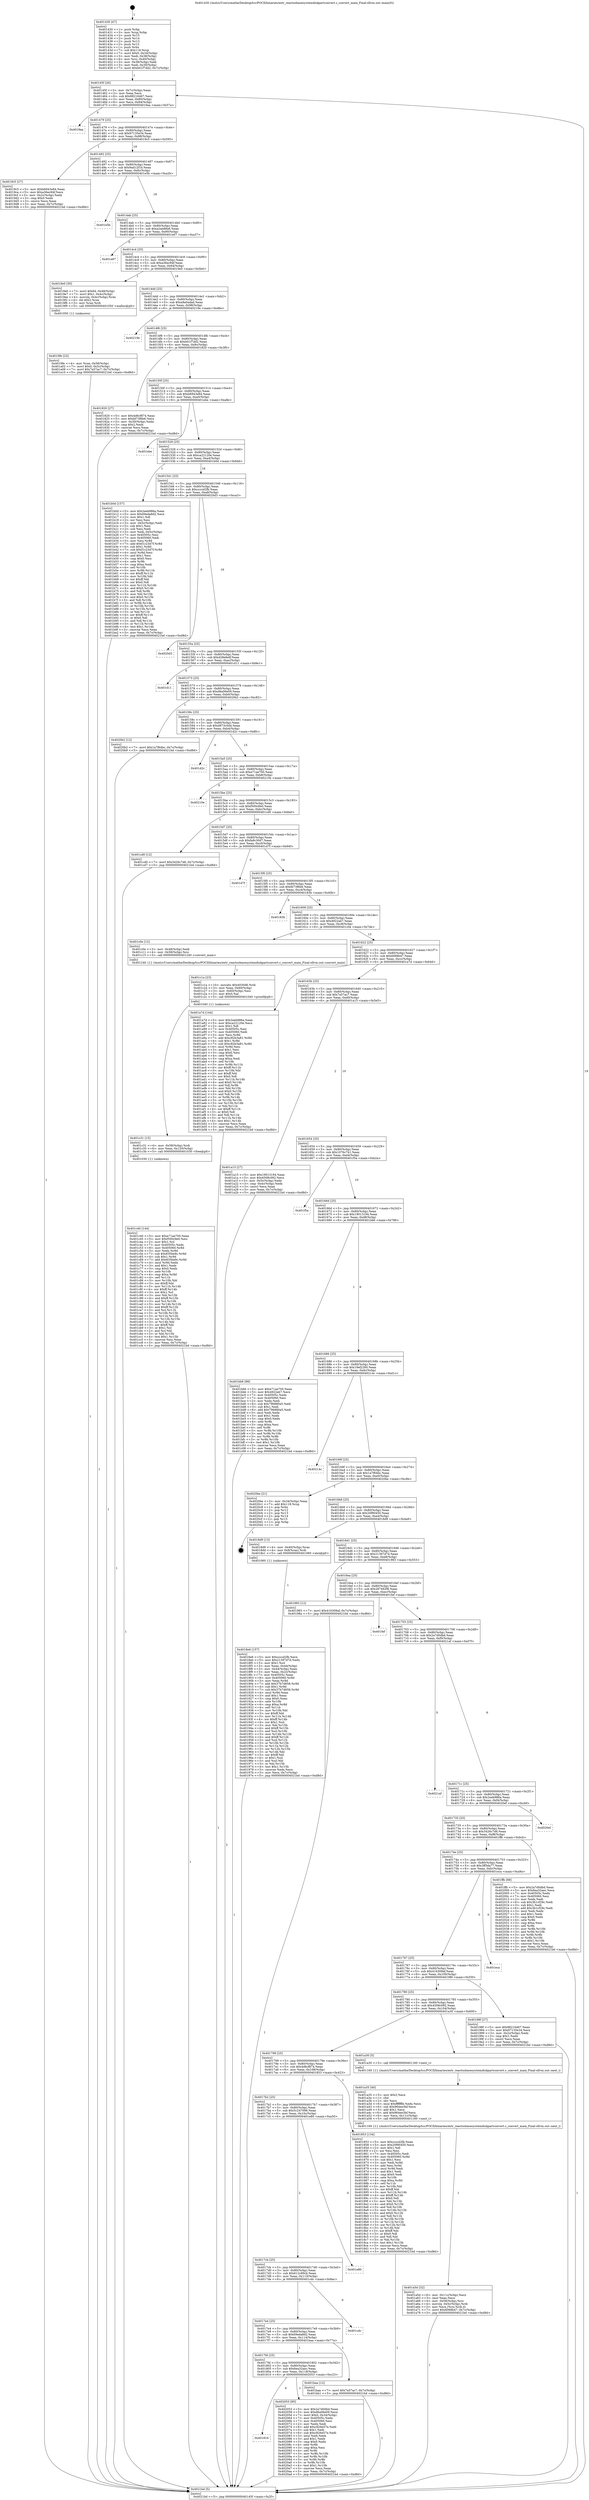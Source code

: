 digraph "0x401430" {
  label = "0x401430 (/mnt/c/Users/mathe/Desktop/tcc/POCII/binaries/extr_reactosbasesystemdiskpartconvert.c_convert_main_Final-ollvm.out::main(0))"
  labelloc = "t"
  node[shape=record]

  Entry [label="",width=0.3,height=0.3,shape=circle,fillcolor=black,style=filled]
  "0x40145f" [label="{
     0x40145f [26]\l
     | [instrs]\l
     &nbsp;&nbsp;0x40145f \<+3\>: mov -0x7c(%rbp),%eax\l
     &nbsp;&nbsp;0x401462 \<+2\>: mov %eax,%ecx\l
     &nbsp;&nbsp;0x401464 \<+6\>: sub $0x88216467,%ecx\l
     &nbsp;&nbsp;0x40146a \<+3\>: mov %eax,-0x80(%rbp)\l
     &nbsp;&nbsp;0x40146d \<+6\>: mov %ecx,-0x84(%rbp)\l
     &nbsp;&nbsp;0x401473 \<+6\>: je 00000000004019aa \<main+0x57a\>\l
  }"]
  "0x4019aa" [label="{
     0x4019aa\l
  }", style=dashed]
  "0x401479" [label="{
     0x401479 [25]\l
     | [instrs]\l
     &nbsp;&nbsp;0x401479 \<+5\>: jmp 000000000040147e \<main+0x4e\>\l
     &nbsp;&nbsp;0x40147e \<+3\>: mov -0x80(%rbp),%eax\l
     &nbsp;&nbsp;0x401481 \<+5\>: sub $0x97135e34,%eax\l
     &nbsp;&nbsp;0x401486 \<+6\>: mov %eax,-0x88(%rbp)\l
     &nbsp;&nbsp;0x40148c \<+6\>: je 00000000004019c5 \<main+0x595\>\l
  }"]
  Exit [label="",width=0.3,height=0.3,shape=circle,fillcolor=black,style=filled,peripheries=2]
  "0x4019c5" [label="{
     0x4019c5 [27]\l
     | [instrs]\l
     &nbsp;&nbsp;0x4019c5 \<+5\>: mov $0xb6943e84,%eax\l
     &nbsp;&nbsp;0x4019ca \<+5\>: mov $0xa36ec94f,%ecx\l
     &nbsp;&nbsp;0x4019cf \<+3\>: mov -0x2c(%rbp),%edx\l
     &nbsp;&nbsp;0x4019d2 \<+3\>: cmp $0x0,%edx\l
     &nbsp;&nbsp;0x4019d5 \<+3\>: cmove %ecx,%eax\l
     &nbsp;&nbsp;0x4019d8 \<+3\>: mov %eax,-0x7c(%rbp)\l
     &nbsp;&nbsp;0x4019db \<+5\>: jmp 00000000004021bd \<main+0xd8d\>\l
  }"]
  "0x401492" [label="{
     0x401492 [25]\l
     | [instrs]\l
     &nbsp;&nbsp;0x401492 \<+5\>: jmp 0000000000401497 \<main+0x67\>\l
     &nbsp;&nbsp;0x401497 \<+3\>: mov -0x80(%rbp),%eax\l
     &nbsp;&nbsp;0x40149a \<+5\>: sub $0x9ad12f1b,%eax\l
     &nbsp;&nbsp;0x40149f \<+6\>: mov %eax,-0x8c(%rbp)\l
     &nbsp;&nbsp;0x4014a5 \<+6\>: je 0000000000401e5b \<main+0xa2b\>\l
  }"]
  "0x401816" [label="{
     0x401816\l
  }", style=dashed]
  "0x401e5b" [label="{
     0x401e5b\l
  }", style=dashed]
  "0x4014ab" [label="{
     0x4014ab [25]\l
     | [instrs]\l
     &nbsp;&nbsp;0x4014ab \<+5\>: jmp 00000000004014b0 \<main+0x80\>\l
     &nbsp;&nbsp;0x4014b0 \<+3\>: mov -0x80(%rbp),%eax\l
     &nbsp;&nbsp;0x4014b3 \<+5\>: sub $0xa2ab88a6,%eax\l
     &nbsp;&nbsp;0x4014b8 \<+6\>: mov %eax,-0x90(%rbp)\l
     &nbsp;&nbsp;0x4014be \<+6\>: je 0000000000401e67 \<main+0xa37\>\l
  }"]
  "0x402053" [label="{
     0x402053 [95]\l
     | [instrs]\l
     &nbsp;&nbsp;0x402053 \<+5\>: mov $0x2a7d0dbd,%eax\l
     &nbsp;&nbsp;0x402058 \<+5\>: mov $0xd6a06e09,%ecx\l
     &nbsp;&nbsp;0x40205d \<+7\>: movl $0x0,-0x34(%rbp)\l
     &nbsp;&nbsp;0x402064 \<+7\>: mov 0x40505c,%edx\l
     &nbsp;&nbsp;0x40206b \<+7\>: mov 0x405060,%esi\l
     &nbsp;&nbsp;0x402072 \<+2\>: mov %edx,%edi\l
     &nbsp;&nbsp;0x402074 \<+6\>: add $0xc826e57e,%edi\l
     &nbsp;&nbsp;0x40207a \<+3\>: sub $0x1,%edi\l
     &nbsp;&nbsp;0x40207d \<+6\>: sub $0xc826e57e,%edi\l
     &nbsp;&nbsp;0x402083 \<+3\>: imul %edi,%edx\l
     &nbsp;&nbsp;0x402086 \<+3\>: and $0x1,%edx\l
     &nbsp;&nbsp;0x402089 \<+3\>: cmp $0x0,%edx\l
     &nbsp;&nbsp;0x40208c \<+4\>: sete %r8b\l
     &nbsp;&nbsp;0x402090 \<+3\>: cmp $0xa,%esi\l
     &nbsp;&nbsp;0x402093 \<+4\>: setl %r9b\l
     &nbsp;&nbsp;0x402097 \<+3\>: mov %r8b,%r10b\l
     &nbsp;&nbsp;0x40209a \<+3\>: and %r9b,%r10b\l
     &nbsp;&nbsp;0x40209d \<+3\>: xor %r9b,%r8b\l
     &nbsp;&nbsp;0x4020a0 \<+3\>: or %r8b,%r10b\l
     &nbsp;&nbsp;0x4020a3 \<+4\>: test $0x1,%r10b\l
     &nbsp;&nbsp;0x4020a7 \<+3\>: cmovne %ecx,%eax\l
     &nbsp;&nbsp;0x4020aa \<+3\>: mov %eax,-0x7c(%rbp)\l
     &nbsp;&nbsp;0x4020ad \<+5\>: jmp 00000000004021bd \<main+0xd8d\>\l
  }"]
  "0x401e67" [label="{
     0x401e67\l
  }", style=dashed]
  "0x4014c4" [label="{
     0x4014c4 [25]\l
     | [instrs]\l
     &nbsp;&nbsp;0x4014c4 \<+5\>: jmp 00000000004014c9 \<main+0x99\>\l
     &nbsp;&nbsp;0x4014c9 \<+3\>: mov -0x80(%rbp),%eax\l
     &nbsp;&nbsp;0x4014cc \<+5\>: sub $0xa36ec94f,%eax\l
     &nbsp;&nbsp;0x4014d1 \<+6\>: mov %eax,-0x94(%rbp)\l
     &nbsp;&nbsp;0x4014d7 \<+6\>: je 00000000004019e0 \<main+0x5b0\>\l
  }"]
  "0x401c40" [label="{
     0x401c40 [144]\l
     | [instrs]\l
     &nbsp;&nbsp;0x401c40 \<+5\>: mov $0xe71ae700,%eax\l
     &nbsp;&nbsp;0x401c45 \<+5\>: mov $0xf500c9e0,%esi\l
     &nbsp;&nbsp;0x401c4a \<+2\>: mov $0x1,%cl\l
     &nbsp;&nbsp;0x401c4c \<+7\>: mov 0x40505c,%edx\l
     &nbsp;&nbsp;0x401c53 \<+8\>: mov 0x405060,%r8d\l
     &nbsp;&nbsp;0x401c5b \<+3\>: mov %edx,%r9d\l
     &nbsp;&nbsp;0x401c5e \<+7\>: sub $0x835be9c,%r9d\l
     &nbsp;&nbsp;0x401c65 \<+4\>: sub $0x1,%r9d\l
     &nbsp;&nbsp;0x401c69 \<+7\>: add $0x835be9c,%r9d\l
     &nbsp;&nbsp;0x401c70 \<+4\>: imul %r9d,%edx\l
     &nbsp;&nbsp;0x401c74 \<+3\>: and $0x1,%edx\l
     &nbsp;&nbsp;0x401c77 \<+3\>: cmp $0x0,%edx\l
     &nbsp;&nbsp;0x401c7a \<+4\>: sete %r10b\l
     &nbsp;&nbsp;0x401c7e \<+4\>: cmp $0xa,%r8d\l
     &nbsp;&nbsp;0x401c82 \<+4\>: setl %r11b\l
     &nbsp;&nbsp;0x401c86 \<+3\>: mov %r10b,%bl\l
     &nbsp;&nbsp;0x401c89 \<+3\>: xor $0xff,%bl\l
     &nbsp;&nbsp;0x401c8c \<+3\>: mov %r11b,%r14b\l
     &nbsp;&nbsp;0x401c8f \<+4\>: xor $0xff,%r14b\l
     &nbsp;&nbsp;0x401c93 \<+3\>: xor $0x1,%cl\l
     &nbsp;&nbsp;0x401c96 \<+3\>: mov %bl,%r15b\l
     &nbsp;&nbsp;0x401c99 \<+4\>: and $0xff,%r15b\l
     &nbsp;&nbsp;0x401c9d \<+3\>: and %cl,%r10b\l
     &nbsp;&nbsp;0x401ca0 \<+3\>: mov %r14b,%r12b\l
     &nbsp;&nbsp;0x401ca3 \<+4\>: and $0xff,%r12b\l
     &nbsp;&nbsp;0x401ca7 \<+3\>: and %cl,%r11b\l
     &nbsp;&nbsp;0x401caa \<+3\>: or %r10b,%r15b\l
     &nbsp;&nbsp;0x401cad \<+3\>: or %r11b,%r12b\l
     &nbsp;&nbsp;0x401cb0 \<+3\>: xor %r12b,%r15b\l
     &nbsp;&nbsp;0x401cb3 \<+3\>: or %r14b,%bl\l
     &nbsp;&nbsp;0x401cb6 \<+3\>: xor $0xff,%bl\l
     &nbsp;&nbsp;0x401cb9 \<+3\>: or $0x1,%cl\l
     &nbsp;&nbsp;0x401cbc \<+2\>: and %cl,%bl\l
     &nbsp;&nbsp;0x401cbe \<+3\>: or %bl,%r15b\l
     &nbsp;&nbsp;0x401cc1 \<+4\>: test $0x1,%r15b\l
     &nbsp;&nbsp;0x401cc5 \<+3\>: cmovne %esi,%eax\l
     &nbsp;&nbsp;0x401cc8 \<+3\>: mov %eax,-0x7c(%rbp)\l
     &nbsp;&nbsp;0x401ccb \<+5\>: jmp 00000000004021bd \<main+0xd8d\>\l
  }"]
  "0x4019e0" [label="{
     0x4019e0 [30]\l
     | [instrs]\l
     &nbsp;&nbsp;0x4019e0 \<+7\>: movl $0x64,-0x48(%rbp)\l
     &nbsp;&nbsp;0x4019e7 \<+7\>: movl $0x1,-0x4c(%rbp)\l
     &nbsp;&nbsp;0x4019ee \<+4\>: movslq -0x4c(%rbp),%rax\l
     &nbsp;&nbsp;0x4019f2 \<+4\>: shl $0x2,%rax\l
     &nbsp;&nbsp;0x4019f6 \<+3\>: mov %rax,%rdi\l
     &nbsp;&nbsp;0x4019f9 \<+5\>: call 0000000000401050 \<malloc@plt\>\l
     | [calls]\l
     &nbsp;&nbsp;0x401050 \{1\} (unknown)\l
  }"]
  "0x4014dd" [label="{
     0x4014dd [25]\l
     | [instrs]\l
     &nbsp;&nbsp;0x4014dd \<+5\>: jmp 00000000004014e2 \<main+0xb2\>\l
     &nbsp;&nbsp;0x4014e2 \<+3\>: mov -0x80(%rbp),%eax\l
     &nbsp;&nbsp;0x4014e5 \<+5\>: sub $0xa8a0adad,%eax\l
     &nbsp;&nbsp;0x4014ea \<+6\>: mov %eax,-0x98(%rbp)\l
     &nbsp;&nbsp;0x4014f0 \<+6\>: je 000000000040219e \<main+0xd6e\>\l
  }"]
  "0x401c31" [label="{
     0x401c31 [15]\l
     | [instrs]\l
     &nbsp;&nbsp;0x401c31 \<+4\>: mov -0x58(%rbp),%rdi\l
     &nbsp;&nbsp;0x401c35 \<+6\>: mov %eax,-0x120(%rbp)\l
     &nbsp;&nbsp;0x401c3b \<+5\>: call 0000000000401030 \<free@plt\>\l
     | [calls]\l
     &nbsp;&nbsp;0x401030 \{1\} (unknown)\l
  }"]
  "0x40219e" [label="{
     0x40219e\l
  }", style=dashed]
  "0x4014f6" [label="{
     0x4014f6 [25]\l
     | [instrs]\l
     &nbsp;&nbsp;0x4014f6 \<+5\>: jmp 00000000004014fb \<main+0xcb\>\l
     &nbsp;&nbsp;0x4014fb \<+3\>: mov -0x80(%rbp),%eax\l
     &nbsp;&nbsp;0x4014fe \<+5\>: sub $0xb01f7dd2,%eax\l
     &nbsp;&nbsp;0x401503 \<+6\>: mov %eax,-0x9c(%rbp)\l
     &nbsp;&nbsp;0x401509 \<+6\>: je 0000000000401820 \<main+0x3f0\>\l
  }"]
  "0x401c1a" [label="{
     0x401c1a [23]\l
     | [instrs]\l
     &nbsp;&nbsp;0x401c1a \<+10\>: movabs $0x4030d6,%rdi\l
     &nbsp;&nbsp;0x401c24 \<+3\>: mov %eax,-0x60(%rbp)\l
     &nbsp;&nbsp;0x401c27 \<+3\>: mov -0x60(%rbp),%esi\l
     &nbsp;&nbsp;0x401c2a \<+2\>: mov $0x0,%al\l
     &nbsp;&nbsp;0x401c2c \<+5\>: call 0000000000401040 \<printf@plt\>\l
     | [calls]\l
     &nbsp;&nbsp;0x401040 \{1\} (unknown)\l
  }"]
  "0x401820" [label="{
     0x401820 [27]\l
     | [instrs]\l
     &nbsp;&nbsp;0x401820 \<+5\>: mov $0x4d6cf874,%eax\l
     &nbsp;&nbsp;0x401825 \<+5\>: mov $0xfd73f6b6,%ecx\l
     &nbsp;&nbsp;0x40182a \<+3\>: mov -0x30(%rbp),%edx\l
     &nbsp;&nbsp;0x40182d \<+3\>: cmp $0x2,%edx\l
     &nbsp;&nbsp;0x401830 \<+3\>: cmovne %ecx,%eax\l
     &nbsp;&nbsp;0x401833 \<+3\>: mov %eax,-0x7c(%rbp)\l
     &nbsp;&nbsp;0x401836 \<+5\>: jmp 00000000004021bd \<main+0xd8d\>\l
  }"]
  "0x40150f" [label="{
     0x40150f [25]\l
     | [instrs]\l
     &nbsp;&nbsp;0x40150f \<+5\>: jmp 0000000000401514 \<main+0xe4\>\l
     &nbsp;&nbsp;0x401514 \<+3\>: mov -0x80(%rbp),%eax\l
     &nbsp;&nbsp;0x401517 \<+5\>: sub $0xb6943e84,%eax\l
     &nbsp;&nbsp;0x40151c \<+6\>: mov %eax,-0xa0(%rbp)\l
     &nbsp;&nbsp;0x401522 \<+6\>: je 0000000000401ebe \<main+0xa8e\>\l
  }"]
  "0x4021bd" [label="{
     0x4021bd [5]\l
     | [instrs]\l
     &nbsp;&nbsp;0x4021bd \<+5\>: jmp 000000000040145f \<main+0x2f\>\l
  }"]
  "0x401430" [label="{
     0x401430 [47]\l
     | [instrs]\l
     &nbsp;&nbsp;0x401430 \<+1\>: push %rbp\l
     &nbsp;&nbsp;0x401431 \<+3\>: mov %rsp,%rbp\l
     &nbsp;&nbsp;0x401434 \<+2\>: push %r15\l
     &nbsp;&nbsp;0x401436 \<+2\>: push %r14\l
     &nbsp;&nbsp;0x401438 \<+2\>: push %r13\l
     &nbsp;&nbsp;0x40143a \<+2\>: push %r12\l
     &nbsp;&nbsp;0x40143c \<+1\>: push %rbx\l
     &nbsp;&nbsp;0x40143d \<+7\>: sub $0x118,%rsp\l
     &nbsp;&nbsp;0x401444 \<+7\>: movl $0x0,-0x34(%rbp)\l
     &nbsp;&nbsp;0x40144b \<+3\>: mov %edi,-0x38(%rbp)\l
     &nbsp;&nbsp;0x40144e \<+4\>: mov %rsi,-0x40(%rbp)\l
     &nbsp;&nbsp;0x401452 \<+3\>: mov -0x38(%rbp),%edi\l
     &nbsp;&nbsp;0x401455 \<+3\>: mov %edi,-0x30(%rbp)\l
     &nbsp;&nbsp;0x401458 \<+7\>: movl $0xb01f7dd2,-0x7c(%rbp)\l
  }"]
  "0x4017fd" [label="{
     0x4017fd [25]\l
     | [instrs]\l
     &nbsp;&nbsp;0x4017fd \<+5\>: jmp 0000000000401802 \<main+0x3d2\>\l
     &nbsp;&nbsp;0x401802 \<+3\>: mov -0x80(%rbp),%eax\l
     &nbsp;&nbsp;0x401805 \<+5\>: sub $0x6ea32aec,%eax\l
     &nbsp;&nbsp;0x40180a \<+6\>: mov %eax,-0x118(%rbp)\l
     &nbsp;&nbsp;0x401810 \<+6\>: je 0000000000402053 \<main+0xc23\>\l
  }"]
  "0x401ebe" [label="{
     0x401ebe\l
  }", style=dashed]
  "0x401528" [label="{
     0x401528 [25]\l
     | [instrs]\l
     &nbsp;&nbsp;0x401528 \<+5\>: jmp 000000000040152d \<main+0xfd\>\l
     &nbsp;&nbsp;0x40152d \<+3\>: mov -0x80(%rbp),%eax\l
     &nbsp;&nbsp;0x401530 \<+5\>: sub $0xca22120e,%eax\l
     &nbsp;&nbsp;0x401535 \<+6\>: mov %eax,-0xa4(%rbp)\l
     &nbsp;&nbsp;0x40153b \<+6\>: je 0000000000401b0d \<main+0x6dd\>\l
  }"]
  "0x401baa" [label="{
     0x401baa [12]\l
     | [instrs]\l
     &nbsp;&nbsp;0x401baa \<+7\>: movl $0x7a57ac7,-0x7c(%rbp)\l
     &nbsp;&nbsp;0x401bb1 \<+5\>: jmp 00000000004021bd \<main+0xd8d\>\l
  }"]
  "0x401b0d" [label="{
     0x401b0d [157]\l
     | [instrs]\l
     &nbsp;&nbsp;0x401b0d \<+5\>: mov $0x2eeb986a,%eax\l
     &nbsp;&nbsp;0x401b12 \<+5\>: mov $0x69eda8d2,%ecx\l
     &nbsp;&nbsp;0x401b17 \<+2\>: mov $0x1,%dl\l
     &nbsp;&nbsp;0x401b19 \<+2\>: xor %esi,%esi\l
     &nbsp;&nbsp;0x401b1b \<+3\>: mov -0x5c(%rbp),%edi\l
     &nbsp;&nbsp;0x401b1e \<+3\>: sub $0x1,%esi\l
     &nbsp;&nbsp;0x401b21 \<+2\>: sub %esi,%edi\l
     &nbsp;&nbsp;0x401b23 \<+3\>: mov %edi,-0x5c(%rbp)\l
     &nbsp;&nbsp;0x401b26 \<+7\>: mov 0x40505c,%esi\l
     &nbsp;&nbsp;0x401b2d \<+7\>: mov 0x405060,%edi\l
     &nbsp;&nbsp;0x401b34 \<+3\>: mov %esi,%r8d\l
     &nbsp;&nbsp;0x401b37 \<+7\>: add $0xf1c23d7f,%r8d\l
     &nbsp;&nbsp;0x401b3e \<+4\>: sub $0x1,%r8d\l
     &nbsp;&nbsp;0x401b42 \<+7\>: sub $0xf1c23d7f,%r8d\l
     &nbsp;&nbsp;0x401b49 \<+4\>: imul %r8d,%esi\l
     &nbsp;&nbsp;0x401b4d \<+3\>: and $0x1,%esi\l
     &nbsp;&nbsp;0x401b50 \<+3\>: cmp $0x0,%esi\l
     &nbsp;&nbsp;0x401b53 \<+4\>: sete %r9b\l
     &nbsp;&nbsp;0x401b57 \<+3\>: cmp $0xa,%edi\l
     &nbsp;&nbsp;0x401b5a \<+4\>: setl %r10b\l
     &nbsp;&nbsp;0x401b5e \<+3\>: mov %r9b,%r11b\l
     &nbsp;&nbsp;0x401b61 \<+4\>: xor $0xff,%r11b\l
     &nbsp;&nbsp;0x401b65 \<+3\>: mov %r10b,%bl\l
     &nbsp;&nbsp;0x401b68 \<+3\>: xor $0xff,%bl\l
     &nbsp;&nbsp;0x401b6b \<+3\>: xor $0x0,%dl\l
     &nbsp;&nbsp;0x401b6e \<+3\>: mov %r11b,%r14b\l
     &nbsp;&nbsp;0x401b71 \<+4\>: and $0x0,%r14b\l
     &nbsp;&nbsp;0x401b75 \<+3\>: and %dl,%r9b\l
     &nbsp;&nbsp;0x401b78 \<+3\>: mov %bl,%r15b\l
     &nbsp;&nbsp;0x401b7b \<+4\>: and $0x0,%r15b\l
     &nbsp;&nbsp;0x401b7f \<+3\>: and %dl,%r10b\l
     &nbsp;&nbsp;0x401b82 \<+3\>: or %r9b,%r14b\l
     &nbsp;&nbsp;0x401b85 \<+3\>: or %r10b,%r15b\l
     &nbsp;&nbsp;0x401b88 \<+3\>: xor %r15b,%r14b\l
     &nbsp;&nbsp;0x401b8b \<+3\>: or %bl,%r11b\l
     &nbsp;&nbsp;0x401b8e \<+4\>: xor $0xff,%r11b\l
     &nbsp;&nbsp;0x401b92 \<+3\>: or $0x0,%dl\l
     &nbsp;&nbsp;0x401b95 \<+3\>: and %dl,%r11b\l
     &nbsp;&nbsp;0x401b98 \<+3\>: or %r11b,%r14b\l
     &nbsp;&nbsp;0x401b9b \<+4\>: test $0x1,%r14b\l
     &nbsp;&nbsp;0x401b9f \<+3\>: cmovne %ecx,%eax\l
     &nbsp;&nbsp;0x401ba2 \<+3\>: mov %eax,-0x7c(%rbp)\l
     &nbsp;&nbsp;0x401ba5 \<+5\>: jmp 00000000004021bd \<main+0xd8d\>\l
  }"]
  "0x401541" [label="{
     0x401541 [25]\l
     | [instrs]\l
     &nbsp;&nbsp;0x401541 \<+5\>: jmp 0000000000401546 \<main+0x116\>\l
     &nbsp;&nbsp;0x401546 \<+3\>: mov -0x80(%rbp),%eax\l
     &nbsp;&nbsp;0x401549 \<+5\>: sub $0xccccd2fb,%eax\l
     &nbsp;&nbsp;0x40154e \<+6\>: mov %eax,-0xa8(%rbp)\l
     &nbsp;&nbsp;0x401554 \<+6\>: je 00000000004020d3 \<main+0xca3\>\l
  }"]
  "0x4017e4" [label="{
     0x4017e4 [25]\l
     | [instrs]\l
     &nbsp;&nbsp;0x4017e4 \<+5\>: jmp 00000000004017e9 \<main+0x3b9\>\l
     &nbsp;&nbsp;0x4017e9 \<+3\>: mov -0x80(%rbp),%eax\l
     &nbsp;&nbsp;0x4017ec \<+5\>: sub $0x69eda8d2,%eax\l
     &nbsp;&nbsp;0x4017f1 \<+6\>: mov %eax,-0x114(%rbp)\l
     &nbsp;&nbsp;0x4017f7 \<+6\>: je 0000000000401baa \<main+0x77a\>\l
  }"]
  "0x4020d3" [label="{
     0x4020d3\l
  }", style=dashed]
  "0x40155a" [label="{
     0x40155a [25]\l
     | [instrs]\l
     &nbsp;&nbsp;0x40155a \<+5\>: jmp 000000000040155f \<main+0x12f\>\l
     &nbsp;&nbsp;0x40155f \<+3\>: mov -0x80(%rbp),%eax\l
     &nbsp;&nbsp;0x401562 \<+5\>: sub $0xd28efedf,%eax\l
     &nbsp;&nbsp;0x401567 \<+6\>: mov %eax,-0xac(%rbp)\l
     &nbsp;&nbsp;0x40156d \<+6\>: je 0000000000401d11 \<main+0x8e1\>\l
  }"]
  "0x401cdc" [label="{
     0x401cdc\l
  }", style=dashed]
  "0x401d11" [label="{
     0x401d11\l
  }", style=dashed]
  "0x401573" [label="{
     0x401573 [25]\l
     | [instrs]\l
     &nbsp;&nbsp;0x401573 \<+5\>: jmp 0000000000401578 \<main+0x148\>\l
     &nbsp;&nbsp;0x401578 \<+3\>: mov -0x80(%rbp),%eax\l
     &nbsp;&nbsp;0x40157b \<+5\>: sub $0xd6a06e09,%eax\l
     &nbsp;&nbsp;0x401580 \<+6\>: mov %eax,-0xb0(%rbp)\l
     &nbsp;&nbsp;0x401586 \<+6\>: je 00000000004020b2 \<main+0xc82\>\l
  }"]
  "0x4017cb" [label="{
     0x4017cb [25]\l
     | [instrs]\l
     &nbsp;&nbsp;0x4017cb \<+5\>: jmp 00000000004017d0 \<main+0x3a0\>\l
     &nbsp;&nbsp;0x4017d0 \<+3\>: mov -0x80(%rbp),%eax\l
     &nbsp;&nbsp;0x4017d3 \<+5\>: sub $0x612c89cb,%eax\l
     &nbsp;&nbsp;0x4017d8 \<+6\>: mov %eax,-0x110(%rbp)\l
     &nbsp;&nbsp;0x4017de \<+6\>: je 0000000000401cdc \<main+0x8ac\>\l
  }"]
  "0x4020b2" [label="{
     0x4020b2 [12]\l
     | [instrs]\l
     &nbsp;&nbsp;0x4020b2 \<+7\>: movl $0x1a7f64bc,-0x7c(%rbp)\l
     &nbsp;&nbsp;0x4020b9 \<+5\>: jmp 00000000004021bd \<main+0xd8d\>\l
  }"]
  "0x40158c" [label="{
     0x40158c [25]\l
     | [instrs]\l
     &nbsp;&nbsp;0x40158c \<+5\>: jmp 0000000000401591 \<main+0x161\>\l
     &nbsp;&nbsp;0x401591 \<+3\>: mov -0x80(%rbp),%eax\l
     &nbsp;&nbsp;0x401594 \<+5\>: sub $0xd973c5d4,%eax\l
     &nbsp;&nbsp;0x401599 \<+6\>: mov %eax,-0xb4(%rbp)\l
     &nbsp;&nbsp;0x40159f \<+6\>: je 0000000000401d2c \<main+0x8fc\>\l
  }"]
  "0x401e80" [label="{
     0x401e80\l
  }", style=dashed]
  "0x401d2c" [label="{
     0x401d2c\l
  }", style=dashed]
  "0x4015a5" [label="{
     0x4015a5 [25]\l
     | [instrs]\l
     &nbsp;&nbsp;0x4015a5 \<+5\>: jmp 00000000004015aa \<main+0x17a\>\l
     &nbsp;&nbsp;0x4015aa \<+3\>: mov -0x80(%rbp),%eax\l
     &nbsp;&nbsp;0x4015ad \<+5\>: sub $0xe71ae700,%eax\l
     &nbsp;&nbsp;0x4015b2 \<+6\>: mov %eax,-0xb8(%rbp)\l
     &nbsp;&nbsp;0x4015b8 \<+6\>: je 000000000040210e \<main+0xcde\>\l
  }"]
  "0x401a5d" [label="{
     0x401a5d [32]\l
     | [instrs]\l
     &nbsp;&nbsp;0x401a5d \<+6\>: mov -0x11c(%rbp),%ecx\l
     &nbsp;&nbsp;0x401a63 \<+3\>: imul %eax,%ecx\l
     &nbsp;&nbsp;0x401a66 \<+4\>: mov -0x58(%rbp),%rsi\l
     &nbsp;&nbsp;0x401a6a \<+4\>: movslq -0x5c(%rbp),%rdi\l
     &nbsp;&nbsp;0x401a6e \<+3\>: mov %ecx,(%rsi,%rdi,4)\l
     &nbsp;&nbsp;0x401a71 \<+7\>: movl $0x6068b47,-0x7c(%rbp)\l
     &nbsp;&nbsp;0x401a78 \<+5\>: jmp 00000000004021bd \<main+0xd8d\>\l
  }"]
  "0x40210e" [label="{
     0x40210e\l
  }", style=dashed]
  "0x4015be" [label="{
     0x4015be [25]\l
     | [instrs]\l
     &nbsp;&nbsp;0x4015be \<+5\>: jmp 00000000004015c3 \<main+0x193\>\l
     &nbsp;&nbsp;0x4015c3 \<+3\>: mov -0x80(%rbp),%eax\l
     &nbsp;&nbsp;0x4015c6 \<+5\>: sub $0xf500c9e0,%eax\l
     &nbsp;&nbsp;0x4015cb \<+6\>: mov %eax,-0xbc(%rbp)\l
     &nbsp;&nbsp;0x4015d1 \<+6\>: je 0000000000401cd0 \<main+0x8a0\>\l
  }"]
  "0x401a35" [label="{
     0x401a35 [40]\l
     | [instrs]\l
     &nbsp;&nbsp;0x401a35 \<+5\>: mov $0x2,%ecx\l
     &nbsp;&nbsp;0x401a3a \<+1\>: cltd\l
     &nbsp;&nbsp;0x401a3b \<+2\>: idiv %ecx\l
     &nbsp;&nbsp;0x401a3d \<+6\>: imul $0xfffffffe,%edx,%ecx\l
     &nbsp;&nbsp;0x401a43 \<+6\>: sub $0x964ee3bf,%ecx\l
     &nbsp;&nbsp;0x401a49 \<+3\>: add $0x1,%ecx\l
     &nbsp;&nbsp;0x401a4c \<+6\>: add $0x964ee3bf,%ecx\l
     &nbsp;&nbsp;0x401a52 \<+6\>: mov %ecx,-0x11c(%rbp)\l
     &nbsp;&nbsp;0x401a58 \<+5\>: call 0000000000401160 \<next_i\>\l
     | [calls]\l
     &nbsp;&nbsp;0x401160 \{1\} (/mnt/c/Users/mathe/Desktop/tcc/POCII/binaries/extr_reactosbasesystemdiskpartconvert.c_convert_main_Final-ollvm.out::next_i)\l
  }"]
  "0x401cd0" [label="{
     0x401cd0 [12]\l
     | [instrs]\l
     &nbsp;&nbsp;0x401cd0 \<+7\>: movl $0x3426c7d6,-0x7c(%rbp)\l
     &nbsp;&nbsp;0x401cd7 \<+5\>: jmp 00000000004021bd \<main+0xd8d\>\l
  }"]
  "0x4015d7" [label="{
     0x4015d7 [25]\l
     | [instrs]\l
     &nbsp;&nbsp;0x4015d7 \<+5\>: jmp 00000000004015dc \<main+0x1ac\>\l
     &nbsp;&nbsp;0x4015dc \<+3\>: mov -0x80(%rbp),%eax\l
     &nbsp;&nbsp;0x4015df \<+5\>: sub $0xfa8c30d7,%eax\l
     &nbsp;&nbsp;0x4015e4 \<+6\>: mov %eax,-0xc0(%rbp)\l
     &nbsp;&nbsp;0x4015ea \<+6\>: je 0000000000401d7f \<main+0x94f\>\l
  }"]
  "0x4019fe" [label="{
     0x4019fe [23]\l
     | [instrs]\l
     &nbsp;&nbsp;0x4019fe \<+4\>: mov %rax,-0x58(%rbp)\l
     &nbsp;&nbsp;0x401a02 \<+7\>: movl $0x0,-0x5c(%rbp)\l
     &nbsp;&nbsp;0x401a09 \<+7\>: movl $0x7a57ac7,-0x7c(%rbp)\l
     &nbsp;&nbsp;0x401a10 \<+5\>: jmp 00000000004021bd \<main+0xd8d\>\l
  }"]
  "0x401d7f" [label="{
     0x401d7f\l
  }", style=dashed]
  "0x4015f0" [label="{
     0x4015f0 [25]\l
     | [instrs]\l
     &nbsp;&nbsp;0x4015f0 \<+5\>: jmp 00000000004015f5 \<main+0x1c5\>\l
     &nbsp;&nbsp;0x4015f5 \<+3\>: mov -0x80(%rbp),%eax\l
     &nbsp;&nbsp;0x4015f8 \<+5\>: sub $0xfd73f6b6,%eax\l
     &nbsp;&nbsp;0x4015fd \<+6\>: mov %eax,-0xc4(%rbp)\l
     &nbsp;&nbsp;0x401603 \<+6\>: je 000000000040183b \<main+0x40b\>\l
  }"]
  "0x4018e6" [label="{
     0x4018e6 [157]\l
     | [instrs]\l
     &nbsp;&nbsp;0x4018e6 \<+5\>: mov $0xccccd2fb,%ecx\l
     &nbsp;&nbsp;0x4018eb \<+5\>: mov $0x21397d7d,%edx\l
     &nbsp;&nbsp;0x4018f0 \<+3\>: mov $0x1,%sil\l
     &nbsp;&nbsp;0x4018f3 \<+3\>: mov %eax,-0x44(%rbp)\l
     &nbsp;&nbsp;0x4018f6 \<+3\>: mov -0x44(%rbp),%eax\l
     &nbsp;&nbsp;0x4018f9 \<+3\>: mov %eax,-0x2c(%rbp)\l
     &nbsp;&nbsp;0x4018fc \<+7\>: mov 0x40505c,%eax\l
     &nbsp;&nbsp;0x401903 \<+8\>: mov 0x405060,%r8d\l
     &nbsp;&nbsp;0x40190b \<+3\>: mov %eax,%r9d\l
     &nbsp;&nbsp;0x40190e \<+7\>: add $0x37b7d658,%r9d\l
     &nbsp;&nbsp;0x401915 \<+4\>: sub $0x1,%r9d\l
     &nbsp;&nbsp;0x401919 \<+7\>: sub $0x37b7d658,%r9d\l
     &nbsp;&nbsp;0x401920 \<+4\>: imul %r9d,%eax\l
     &nbsp;&nbsp;0x401924 \<+3\>: and $0x1,%eax\l
     &nbsp;&nbsp;0x401927 \<+3\>: cmp $0x0,%eax\l
     &nbsp;&nbsp;0x40192a \<+4\>: sete %r10b\l
     &nbsp;&nbsp;0x40192e \<+4\>: cmp $0xa,%r8d\l
     &nbsp;&nbsp;0x401932 \<+4\>: setl %r11b\l
     &nbsp;&nbsp;0x401936 \<+3\>: mov %r10b,%bl\l
     &nbsp;&nbsp;0x401939 \<+3\>: xor $0xff,%bl\l
     &nbsp;&nbsp;0x40193c \<+3\>: mov %r11b,%r14b\l
     &nbsp;&nbsp;0x40193f \<+4\>: xor $0xff,%r14b\l
     &nbsp;&nbsp;0x401943 \<+4\>: xor $0x1,%sil\l
     &nbsp;&nbsp;0x401947 \<+3\>: mov %bl,%r15b\l
     &nbsp;&nbsp;0x40194a \<+4\>: and $0xff,%r15b\l
     &nbsp;&nbsp;0x40194e \<+3\>: and %sil,%r10b\l
     &nbsp;&nbsp;0x401951 \<+3\>: mov %r14b,%r12b\l
     &nbsp;&nbsp;0x401954 \<+4\>: and $0xff,%r12b\l
     &nbsp;&nbsp;0x401958 \<+3\>: and %sil,%r11b\l
     &nbsp;&nbsp;0x40195b \<+3\>: or %r10b,%r15b\l
     &nbsp;&nbsp;0x40195e \<+3\>: or %r11b,%r12b\l
     &nbsp;&nbsp;0x401961 \<+3\>: xor %r12b,%r15b\l
     &nbsp;&nbsp;0x401964 \<+3\>: or %r14b,%bl\l
     &nbsp;&nbsp;0x401967 \<+3\>: xor $0xff,%bl\l
     &nbsp;&nbsp;0x40196a \<+4\>: or $0x1,%sil\l
     &nbsp;&nbsp;0x40196e \<+3\>: and %sil,%bl\l
     &nbsp;&nbsp;0x401971 \<+3\>: or %bl,%r15b\l
     &nbsp;&nbsp;0x401974 \<+4\>: test $0x1,%r15b\l
     &nbsp;&nbsp;0x401978 \<+3\>: cmovne %edx,%ecx\l
     &nbsp;&nbsp;0x40197b \<+3\>: mov %ecx,-0x7c(%rbp)\l
     &nbsp;&nbsp;0x40197e \<+5\>: jmp 00000000004021bd \<main+0xd8d\>\l
  }"]
  "0x40183b" [label="{
     0x40183b\l
  }", style=dashed]
  "0x401609" [label="{
     0x401609 [25]\l
     | [instrs]\l
     &nbsp;&nbsp;0x401609 \<+5\>: jmp 000000000040160e \<main+0x1de\>\l
     &nbsp;&nbsp;0x40160e \<+3\>: mov -0x80(%rbp),%eax\l
     &nbsp;&nbsp;0x401611 \<+5\>: sub $0x4922ab7,%eax\l
     &nbsp;&nbsp;0x401616 \<+6\>: mov %eax,-0xc8(%rbp)\l
     &nbsp;&nbsp;0x40161c \<+6\>: je 0000000000401c0e \<main+0x7de\>\l
  }"]
  "0x4017b2" [label="{
     0x4017b2 [25]\l
     | [instrs]\l
     &nbsp;&nbsp;0x4017b2 \<+5\>: jmp 00000000004017b7 \<main+0x387\>\l
     &nbsp;&nbsp;0x4017b7 \<+3\>: mov -0x80(%rbp),%eax\l
     &nbsp;&nbsp;0x4017ba \<+5\>: sub $0x5c247096,%eax\l
     &nbsp;&nbsp;0x4017bf \<+6\>: mov %eax,-0x10c(%rbp)\l
     &nbsp;&nbsp;0x4017c5 \<+6\>: je 0000000000401e80 \<main+0xa50\>\l
  }"]
  "0x401c0e" [label="{
     0x401c0e [12]\l
     | [instrs]\l
     &nbsp;&nbsp;0x401c0e \<+3\>: mov -0x48(%rbp),%edi\l
     &nbsp;&nbsp;0x401c11 \<+4\>: mov -0x58(%rbp),%rsi\l
     &nbsp;&nbsp;0x401c15 \<+5\>: call 0000000000401240 \<convert_main\>\l
     | [calls]\l
     &nbsp;&nbsp;0x401240 \{1\} (/mnt/c/Users/mathe/Desktop/tcc/POCII/binaries/extr_reactosbasesystemdiskpartconvert.c_convert_main_Final-ollvm.out::convert_main)\l
  }"]
  "0x401622" [label="{
     0x401622 [25]\l
     | [instrs]\l
     &nbsp;&nbsp;0x401622 \<+5\>: jmp 0000000000401627 \<main+0x1f7\>\l
     &nbsp;&nbsp;0x401627 \<+3\>: mov -0x80(%rbp),%eax\l
     &nbsp;&nbsp;0x40162a \<+5\>: sub $0x6068b47,%eax\l
     &nbsp;&nbsp;0x40162f \<+6\>: mov %eax,-0xcc(%rbp)\l
     &nbsp;&nbsp;0x401635 \<+6\>: je 0000000000401a7d \<main+0x64d\>\l
  }"]
  "0x401853" [label="{
     0x401853 [134]\l
     | [instrs]\l
     &nbsp;&nbsp;0x401853 \<+5\>: mov $0xccccd2fb,%eax\l
     &nbsp;&nbsp;0x401858 \<+5\>: mov $0x20f90450,%ecx\l
     &nbsp;&nbsp;0x40185d \<+2\>: mov $0x1,%dl\l
     &nbsp;&nbsp;0x40185f \<+2\>: xor %esi,%esi\l
     &nbsp;&nbsp;0x401861 \<+7\>: mov 0x40505c,%edi\l
     &nbsp;&nbsp;0x401868 \<+8\>: mov 0x405060,%r8d\l
     &nbsp;&nbsp;0x401870 \<+3\>: sub $0x1,%esi\l
     &nbsp;&nbsp;0x401873 \<+3\>: mov %edi,%r9d\l
     &nbsp;&nbsp;0x401876 \<+3\>: add %esi,%r9d\l
     &nbsp;&nbsp;0x401879 \<+4\>: imul %r9d,%edi\l
     &nbsp;&nbsp;0x40187d \<+3\>: and $0x1,%edi\l
     &nbsp;&nbsp;0x401880 \<+3\>: cmp $0x0,%edi\l
     &nbsp;&nbsp;0x401883 \<+4\>: sete %r10b\l
     &nbsp;&nbsp;0x401887 \<+4\>: cmp $0xa,%r8d\l
     &nbsp;&nbsp;0x40188b \<+4\>: setl %r11b\l
     &nbsp;&nbsp;0x40188f \<+3\>: mov %r10b,%bl\l
     &nbsp;&nbsp;0x401892 \<+3\>: xor $0xff,%bl\l
     &nbsp;&nbsp;0x401895 \<+3\>: mov %r11b,%r14b\l
     &nbsp;&nbsp;0x401898 \<+4\>: xor $0xff,%r14b\l
     &nbsp;&nbsp;0x40189c \<+3\>: xor $0x0,%dl\l
     &nbsp;&nbsp;0x40189f \<+3\>: mov %bl,%r15b\l
     &nbsp;&nbsp;0x4018a2 \<+4\>: and $0x0,%r15b\l
     &nbsp;&nbsp;0x4018a6 \<+3\>: and %dl,%r10b\l
     &nbsp;&nbsp;0x4018a9 \<+3\>: mov %r14b,%r12b\l
     &nbsp;&nbsp;0x4018ac \<+4\>: and $0x0,%r12b\l
     &nbsp;&nbsp;0x4018b0 \<+3\>: and %dl,%r11b\l
     &nbsp;&nbsp;0x4018b3 \<+3\>: or %r10b,%r15b\l
     &nbsp;&nbsp;0x4018b6 \<+3\>: or %r11b,%r12b\l
     &nbsp;&nbsp;0x4018b9 \<+3\>: xor %r12b,%r15b\l
     &nbsp;&nbsp;0x4018bc \<+3\>: or %r14b,%bl\l
     &nbsp;&nbsp;0x4018bf \<+3\>: xor $0xff,%bl\l
     &nbsp;&nbsp;0x4018c2 \<+3\>: or $0x0,%dl\l
     &nbsp;&nbsp;0x4018c5 \<+2\>: and %dl,%bl\l
     &nbsp;&nbsp;0x4018c7 \<+3\>: or %bl,%r15b\l
     &nbsp;&nbsp;0x4018ca \<+4\>: test $0x1,%r15b\l
     &nbsp;&nbsp;0x4018ce \<+3\>: cmovne %ecx,%eax\l
     &nbsp;&nbsp;0x4018d1 \<+3\>: mov %eax,-0x7c(%rbp)\l
     &nbsp;&nbsp;0x4018d4 \<+5\>: jmp 00000000004021bd \<main+0xd8d\>\l
  }"]
  "0x401a7d" [label="{
     0x401a7d [144]\l
     | [instrs]\l
     &nbsp;&nbsp;0x401a7d \<+5\>: mov $0x2eeb986a,%eax\l
     &nbsp;&nbsp;0x401a82 \<+5\>: mov $0xca22120e,%ecx\l
     &nbsp;&nbsp;0x401a87 \<+2\>: mov $0x1,%dl\l
     &nbsp;&nbsp;0x401a89 \<+7\>: mov 0x40505c,%esi\l
     &nbsp;&nbsp;0x401a90 \<+7\>: mov 0x405060,%edi\l
     &nbsp;&nbsp;0x401a97 \<+3\>: mov %esi,%r8d\l
     &nbsp;&nbsp;0x401a9a \<+7\>: add $0xc82b3a81,%r8d\l
     &nbsp;&nbsp;0x401aa1 \<+4\>: sub $0x1,%r8d\l
     &nbsp;&nbsp;0x401aa5 \<+7\>: sub $0xc82b3a81,%r8d\l
     &nbsp;&nbsp;0x401aac \<+4\>: imul %r8d,%esi\l
     &nbsp;&nbsp;0x401ab0 \<+3\>: and $0x1,%esi\l
     &nbsp;&nbsp;0x401ab3 \<+3\>: cmp $0x0,%esi\l
     &nbsp;&nbsp;0x401ab6 \<+4\>: sete %r9b\l
     &nbsp;&nbsp;0x401aba \<+3\>: cmp $0xa,%edi\l
     &nbsp;&nbsp;0x401abd \<+4\>: setl %r10b\l
     &nbsp;&nbsp;0x401ac1 \<+3\>: mov %r9b,%r11b\l
     &nbsp;&nbsp;0x401ac4 \<+4\>: xor $0xff,%r11b\l
     &nbsp;&nbsp;0x401ac8 \<+3\>: mov %r10b,%bl\l
     &nbsp;&nbsp;0x401acb \<+3\>: xor $0xff,%bl\l
     &nbsp;&nbsp;0x401ace \<+3\>: xor $0x0,%dl\l
     &nbsp;&nbsp;0x401ad1 \<+3\>: mov %r11b,%r14b\l
     &nbsp;&nbsp;0x401ad4 \<+4\>: and $0x0,%r14b\l
     &nbsp;&nbsp;0x401ad8 \<+3\>: and %dl,%r9b\l
     &nbsp;&nbsp;0x401adb \<+3\>: mov %bl,%r15b\l
     &nbsp;&nbsp;0x401ade \<+4\>: and $0x0,%r15b\l
     &nbsp;&nbsp;0x401ae2 \<+3\>: and %dl,%r10b\l
     &nbsp;&nbsp;0x401ae5 \<+3\>: or %r9b,%r14b\l
     &nbsp;&nbsp;0x401ae8 \<+3\>: or %r10b,%r15b\l
     &nbsp;&nbsp;0x401aeb \<+3\>: xor %r15b,%r14b\l
     &nbsp;&nbsp;0x401aee \<+3\>: or %bl,%r11b\l
     &nbsp;&nbsp;0x401af1 \<+4\>: xor $0xff,%r11b\l
     &nbsp;&nbsp;0x401af5 \<+3\>: or $0x0,%dl\l
     &nbsp;&nbsp;0x401af8 \<+3\>: and %dl,%r11b\l
     &nbsp;&nbsp;0x401afb \<+3\>: or %r11b,%r14b\l
     &nbsp;&nbsp;0x401afe \<+4\>: test $0x1,%r14b\l
     &nbsp;&nbsp;0x401b02 \<+3\>: cmovne %ecx,%eax\l
     &nbsp;&nbsp;0x401b05 \<+3\>: mov %eax,-0x7c(%rbp)\l
     &nbsp;&nbsp;0x401b08 \<+5\>: jmp 00000000004021bd \<main+0xd8d\>\l
  }"]
  "0x40163b" [label="{
     0x40163b [25]\l
     | [instrs]\l
     &nbsp;&nbsp;0x40163b \<+5\>: jmp 0000000000401640 \<main+0x210\>\l
     &nbsp;&nbsp;0x401640 \<+3\>: mov -0x80(%rbp),%eax\l
     &nbsp;&nbsp;0x401643 \<+5\>: sub $0x7a57ac7,%eax\l
     &nbsp;&nbsp;0x401648 \<+6\>: mov %eax,-0xd0(%rbp)\l
     &nbsp;&nbsp;0x40164e \<+6\>: je 0000000000401a15 \<main+0x5e5\>\l
  }"]
  "0x401799" [label="{
     0x401799 [25]\l
     | [instrs]\l
     &nbsp;&nbsp;0x401799 \<+5\>: jmp 000000000040179e \<main+0x36e\>\l
     &nbsp;&nbsp;0x40179e \<+3\>: mov -0x80(%rbp),%eax\l
     &nbsp;&nbsp;0x4017a1 \<+5\>: sub $0x4d6cf874,%eax\l
     &nbsp;&nbsp;0x4017a6 \<+6\>: mov %eax,-0x108(%rbp)\l
     &nbsp;&nbsp;0x4017ac \<+6\>: je 0000000000401853 \<main+0x423\>\l
  }"]
  "0x401a15" [label="{
     0x401a15 [27]\l
     | [instrs]\l
     &nbsp;&nbsp;0x401a15 \<+5\>: mov $0x19013194,%eax\l
     &nbsp;&nbsp;0x401a1a \<+5\>: mov $0x4508c092,%ecx\l
     &nbsp;&nbsp;0x401a1f \<+3\>: mov -0x5c(%rbp),%edx\l
     &nbsp;&nbsp;0x401a22 \<+3\>: cmp -0x4c(%rbp),%edx\l
     &nbsp;&nbsp;0x401a25 \<+3\>: cmovl %ecx,%eax\l
     &nbsp;&nbsp;0x401a28 \<+3\>: mov %eax,-0x7c(%rbp)\l
     &nbsp;&nbsp;0x401a2b \<+5\>: jmp 00000000004021bd \<main+0xd8d\>\l
  }"]
  "0x401654" [label="{
     0x401654 [25]\l
     | [instrs]\l
     &nbsp;&nbsp;0x401654 \<+5\>: jmp 0000000000401659 \<main+0x229\>\l
     &nbsp;&nbsp;0x401659 \<+3\>: mov -0x80(%rbp),%eax\l
     &nbsp;&nbsp;0x40165c \<+5\>: sub $0x1076c741,%eax\l
     &nbsp;&nbsp;0x401661 \<+6\>: mov %eax,-0xd4(%rbp)\l
     &nbsp;&nbsp;0x401667 \<+6\>: je 0000000000401f5a \<main+0xb2a\>\l
  }"]
  "0x401a30" [label="{
     0x401a30 [5]\l
     | [instrs]\l
     &nbsp;&nbsp;0x401a30 \<+5\>: call 0000000000401160 \<next_i\>\l
     | [calls]\l
     &nbsp;&nbsp;0x401160 \{1\} (/mnt/c/Users/mathe/Desktop/tcc/POCII/binaries/extr_reactosbasesystemdiskpartconvert.c_convert_main_Final-ollvm.out::next_i)\l
  }"]
  "0x401f5a" [label="{
     0x401f5a\l
  }", style=dashed]
  "0x40166d" [label="{
     0x40166d [25]\l
     | [instrs]\l
     &nbsp;&nbsp;0x40166d \<+5\>: jmp 0000000000401672 \<main+0x242\>\l
     &nbsp;&nbsp;0x401672 \<+3\>: mov -0x80(%rbp),%eax\l
     &nbsp;&nbsp;0x401675 \<+5\>: sub $0x19013194,%eax\l
     &nbsp;&nbsp;0x40167a \<+6\>: mov %eax,-0xd8(%rbp)\l
     &nbsp;&nbsp;0x401680 \<+6\>: je 0000000000401bb6 \<main+0x786\>\l
  }"]
  "0x401780" [label="{
     0x401780 [25]\l
     | [instrs]\l
     &nbsp;&nbsp;0x401780 \<+5\>: jmp 0000000000401785 \<main+0x355\>\l
     &nbsp;&nbsp;0x401785 \<+3\>: mov -0x80(%rbp),%eax\l
     &nbsp;&nbsp;0x401788 \<+5\>: sub $0x4508c092,%eax\l
     &nbsp;&nbsp;0x40178d \<+6\>: mov %eax,-0x104(%rbp)\l
     &nbsp;&nbsp;0x401793 \<+6\>: je 0000000000401a30 \<main+0x600\>\l
  }"]
  "0x401bb6" [label="{
     0x401bb6 [88]\l
     | [instrs]\l
     &nbsp;&nbsp;0x401bb6 \<+5\>: mov $0xe71ae700,%eax\l
     &nbsp;&nbsp;0x401bbb \<+5\>: mov $0x4922ab7,%ecx\l
     &nbsp;&nbsp;0x401bc0 \<+7\>: mov 0x40505c,%edx\l
     &nbsp;&nbsp;0x401bc7 \<+7\>: mov 0x405060,%esi\l
     &nbsp;&nbsp;0x401bce \<+2\>: mov %edx,%edi\l
     &nbsp;&nbsp;0x401bd0 \<+6\>: sub $0x796880a5,%edi\l
     &nbsp;&nbsp;0x401bd6 \<+3\>: sub $0x1,%edi\l
     &nbsp;&nbsp;0x401bd9 \<+6\>: add $0x796880a5,%edi\l
     &nbsp;&nbsp;0x401bdf \<+3\>: imul %edi,%edx\l
     &nbsp;&nbsp;0x401be2 \<+3\>: and $0x1,%edx\l
     &nbsp;&nbsp;0x401be5 \<+3\>: cmp $0x0,%edx\l
     &nbsp;&nbsp;0x401be8 \<+4\>: sete %r8b\l
     &nbsp;&nbsp;0x401bec \<+3\>: cmp $0xa,%esi\l
     &nbsp;&nbsp;0x401bef \<+4\>: setl %r9b\l
     &nbsp;&nbsp;0x401bf3 \<+3\>: mov %r8b,%r10b\l
     &nbsp;&nbsp;0x401bf6 \<+3\>: and %r9b,%r10b\l
     &nbsp;&nbsp;0x401bf9 \<+3\>: xor %r9b,%r8b\l
     &nbsp;&nbsp;0x401bfc \<+3\>: or %r8b,%r10b\l
     &nbsp;&nbsp;0x401bff \<+4\>: test $0x1,%r10b\l
     &nbsp;&nbsp;0x401c03 \<+3\>: cmovne %ecx,%eax\l
     &nbsp;&nbsp;0x401c06 \<+3\>: mov %eax,-0x7c(%rbp)\l
     &nbsp;&nbsp;0x401c09 \<+5\>: jmp 00000000004021bd \<main+0xd8d\>\l
  }"]
  "0x401686" [label="{
     0x401686 [25]\l
     | [instrs]\l
     &nbsp;&nbsp;0x401686 \<+5\>: jmp 000000000040168b \<main+0x25b\>\l
     &nbsp;&nbsp;0x40168b \<+3\>: mov -0x80(%rbp),%eax\l
     &nbsp;&nbsp;0x40168e \<+5\>: sub $0x19ef2260,%eax\l
     &nbsp;&nbsp;0x401693 \<+6\>: mov %eax,-0xdc(%rbp)\l
     &nbsp;&nbsp;0x401699 \<+6\>: je 000000000040214c \<main+0xd1c\>\l
  }"]
  "0x40198f" [label="{
     0x40198f [27]\l
     | [instrs]\l
     &nbsp;&nbsp;0x40198f \<+5\>: mov $0x88216467,%eax\l
     &nbsp;&nbsp;0x401994 \<+5\>: mov $0x97135e34,%ecx\l
     &nbsp;&nbsp;0x401999 \<+3\>: mov -0x2c(%rbp),%edx\l
     &nbsp;&nbsp;0x40199c \<+3\>: cmp $0x1,%edx\l
     &nbsp;&nbsp;0x40199f \<+3\>: cmovl %ecx,%eax\l
     &nbsp;&nbsp;0x4019a2 \<+3\>: mov %eax,-0x7c(%rbp)\l
     &nbsp;&nbsp;0x4019a5 \<+5\>: jmp 00000000004021bd \<main+0xd8d\>\l
  }"]
  "0x40214c" [label="{
     0x40214c\l
  }", style=dashed]
  "0x40169f" [label="{
     0x40169f [25]\l
     | [instrs]\l
     &nbsp;&nbsp;0x40169f \<+5\>: jmp 00000000004016a4 \<main+0x274\>\l
     &nbsp;&nbsp;0x4016a4 \<+3\>: mov -0x80(%rbp),%eax\l
     &nbsp;&nbsp;0x4016a7 \<+5\>: sub $0x1a7f64bc,%eax\l
     &nbsp;&nbsp;0x4016ac \<+6\>: mov %eax,-0xe0(%rbp)\l
     &nbsp;&nbsp;0x4016b2 \<+6\>: je 00000000004020be \<main+0xc8e\>\l
  }"]
  "0x401767" [label="{
     0x401767 [25]\l
     | [instrs]\l
     &nbsp;&nbsp;0x401767 \<+5\>: jmp 000000000040176c \<main+0x33c\>\l
     &nbsp;&nbsp;0x40176c \<+3\>: mov -0x80(%rbp),%eax\l
     &nbsp;&nbsp;0x40176f \<+5\>: sub $0x416309af,%eax\l
     &nbsp;&nbsp;0x401774 \<+6\>: mov %eax,-0x100(%rbp)\l
     &nbsp;&nbsp;0x40177a \<+6\>: je 000000000040198f \<main+0x55f\>\l
  }"]
  "0x4020be" [label="{
     0x4020be [21]\l
     | [instrs]\l
     &nbsp;&nbsp;0x4020be \<+3\>: mov -0x34(%rbp),%eax\l
     &nbsp;&nbsp;0x4020c1 \<+7\>: add $0x118,%rsp\l
     &nbsp;&nbsp;0x4020c8 \<+1\>: pop %rbx\l
     &nbsp;&nbsp;0x4020c9 \<+2\>: pop %r12\l
     &nbsp;&nbsp;0x4020cb \<+2\>: pop %r13\l
     &nbsp;&nbsp;0x4020cd \<+2\>: pop %r14\l
     &nbsp;&nbsp;0x4020cf \<+2\>: pop %r15\l
     &nbsp;&nbsp;0x4020d1 \<+1\>: pop %rbp\l
     &nbsp;&nbsp;0x4020d2 \<+1\>: ret\l
  }"]
  "0x4016b8" [label="{
     0x4016b8 [25]\l
     | [instrs]\l
     &nbsp;&nbsp;0x4016b8 \<+5\>: jmp 00000000004016bd \<main+0x28d\>\l
     &nbsp;&nbsp;0x4016bd \<+3\>: mov -0x80(%rbp),%eax\l
     &nbsp;&nbsp;0x4016c0 \<+5\>: sub $0x20f90450,%eax\l
     &nbsp;&nbsp;0x4016c5 \<+6\>: mov %eax,-0xe4(%rbp)\l
     &nbsp;&nbsp;0x4016cb \<+6\>: je 00000000004018d9 \<main+0x4a9\>\l
  }"]
  "0x401eca" [label="{
     0x401eca\l
  }", style=dashed]
  "0x4018d9" [label="{
     0x4018d9 [13]\l
     | [instrs]\l
     &nbsp;&nbsp;0x4018d9 \<+4\>: mov -0x40(%rbp),%rax\l
     &nbsp;&nbsp;0x4018dd \<+4\>: mov 0x8(%rax),%rdi\l
     &nbsp;&nbsp;0x4018e1 \<+5\>: call 0000000000401060 \<atoi@plt\>\l
     | [calls]\l
     &nbsp;&nbsp;0x401060 \{1\} (unknown)\l
  }"]
  "0x4016d1" [label="{
     0x4016d1 [25]\l
     | [instrs]\l
     &nbsp;&nbsp;0x4016d1 \<+5\>: jmp 00000000004016d6 \<main+0x2a6\>\l
     &nbsp;&nbsp;0x4016d6 \<+3\>: mov -0x80(%rbp),%eax\l
     &nbsp;&nbsp;0x4016d9 \<+5\>: sub $0x21397d7d,%eax\l
     &nbsp;&nbsp;0x4016de \<+6\>: mov %eax,-0xe8(%rbp)\l
     &nbsp;&nbsp;0x4016e4 \<+6\>: je 0000000000401983 \<main+0x553\>\l
  }"]
  "0x40174e" [label="{
     0x40174e [25]\l
     | [instrs]\l
     &nbsp;&nbsp;0x40174e \<+5\>: jmp 0000000000401753 \<main+0x323\>\l
     &nbsp;&nbsp;0x401753 \<+3\>: mov -0x80(%rbp),%eax\l
     &nbsp;&nbsp;0x401756 \<+5\>: sub $0x3ff3da77,%eax\l
     &nbsp;&nbsp;0x40175b \<+6\>: mov %eax,-0xfc(%rbp)\l
     &nbsp;&nbsp;0x401761 \<+6\>: je 0000000000401eca \<main+0xa9a\>\l
  }"]
  "0x401983" [label="{
     0x401983 [12]\l
     | [instrs]\l
     &nbsp;&nbsp;0x401983 \<+7\>: movl $0x416309af,-0x7c(%rbp)\l
     &nbsp;&nbsp;0x40198a \<+5\>: jmp 00000000004021bd \<main+0xd8d\>\l
  }"]
  "0x4016ea" [label="{
     0x4016ea [25]\l
     | [instrs]\l
     &nbsp;&nbsp;0x4016ea \<+5\>: jmp 00000000004016ef \<main+0x2bf\>\l
     &nbsp;&nbsp;0x4016ef \<+3\>: mov -0x80(%rbp),%eax\l
     &nbsp;&nbsp;0x4016f2 \<+5\>: sub $0x287492f8,%eax\l
     &nbsp;&nbsp;0x4016f7 \<+6\>: mov %eax,-0xec(%rbp)\l
     &nbsp;&nbsp;0x4016fd \<+6\>: je 0000000000401fef \<main+0xbbf\>\l
  }"]
  "0x401ffb" [label="{
     0x401ffb [88]\l
     | [instrs]\l
     &nbsp;&nbsp;0x401ffb \<+5\>: mov $0x2a7d0dbd,%eax\l
     &nbsp;&nbsp;0x402000 \<+5\>: mov $0x6ea32aec,%ecx\l
     &nbsp;&nbsp;0x402005 \<+7\>: mov 0x40505c,%edx\l
     &nbsp;&nbsp;0x40200c \<+7\>: mov 0x405060,%esi\l
     &nbsp;&nbsp;0x402013 \<+2\>: mov %edx,%edi\l
     &nbsp;&nbsp;0x402015 \<+6\>: sub $0x3b1cf29c,%edi\l
     &nbsp;&nbsp;0x40201b \<+3\>: sub $0x1,%edi\l
     &nbsp;&nbsp;0x40201e \<+6\>: add $0x3b1cf29c,%edi\l
     &nbsp;&nbsp;0x402024 \<+3\>: imul %edi,%edx\l
     &nbsp;&nbsp;0x402027 \<+3\>: and $0x1,%edx\l
     &nbsp;&nbsp;0x40202a \<+3\>: cmp $0x0,%edx\l
     &nbsp;&nbsp;0x40202d \<+4\>: sete %r8b\l
     &nbsp;&nbsp;0x402031 \<+3\>: cmp $0xa,%esi\l
     &nbsp;&nbsp;0x402034 \<+4\>: setl %r9b\l
     &nbsp;&nbsp;0x402038 \<+3\>: mov %r8b,%r10b\l
     &nbsp;&nbsp;0x40203b \<+3\>: and %r9b,%r10b\l
     &nbsp;&nbsp;0x40203e \<+3\>: xor %r9b,%r8b\l
     &nbsp;&nbsp;0x402041 \<+3\>: or %r8b,%r10b\l
     &nbsp;&nbsp;0x402044 \<+4\>: test $0x1,%r10b\l
     &nbsp;&nbsp;0x402048 \<+3\>: cmovne %ecx,%eax\l
     &nbsp;&nbsp;0x40204b \<+3\>: mov %eax,-0x7c(%rbp)\l
     &nbsp;&nbsp;0x40204e \<+5\>: jmp 00000000004021bd \<main+0xd8d\>\l
  }"]
  "0x401fef" [label="{
     0x401fef\l
  }", style=dashed]
  "0x401703" [label="{
     0x401703 [25]\l
     | [instrs]\l
     &nbsp;&nbsp;0x401703 \<+5\>: jmp 0000000000401708 \<main+0x2d8\>\l
     &nbsp;&nbsp;0x401708 \<+3\>: mov -0x80(%rbp),%eax\l
     &nbsp;&nbsp;0x40170b \<+5\>: sub $0x2a7d0dbd,%eax\l
     &nbsp;&nbsp;0x401710 \<+6\>: mov %eax,-0xf0(%rbp)\l
     &nbsp;&nbsp;0x401716 \<+6\>: je 00000000004021af \<main+0xd7f\>\l
  }"]
  "0x401735" [label="{
     0x401735 [25]\l
     | [instrs]\l
     &nbsp;&nbsp;0x401735 \<+5\>: jmp 000000000040173a \<main+0x30a\>\l
     &nbsp;&nbsp;0x40173a \<+3\>: mov -0x80(%rbp),%eax\l
     &nbsp;&nbsp;0x40173d \<+5\>: sub $0x3426c7d6,%eax\l
     &nbsp;&nbsp;0x401742 \<+6\>: mov %eax,-0xf8(%rbp)\l
     &nbsp;&nbsp;0x401748 \<+6\>: je 0000000000401ffb \<main+0xbcb\>\l
  }"]
  "0x4021af" [label="{
     0x4021af\l
  }", style=dashed]
  "0x40171c" [label="{
     0x40171c [25]\l
     | [instrs]\l
     &nbsp;&nbsp;0x40171c \<+5\>: jmp 0000000000401721 \<main+0x2f1\>\l
     &nbsp;&nbsp;0x401721 \<+3\>: mov -0x80(%rbp),%eax\l
     &nbsp;&nbsp;0x401724 \<+5\>: sub $0x2eeb986a,%eax\l
     &nbsp;&nbsp;0x401729 \<+6\>: mov %eax,-0xf4(%rbp)\l
     &nbsp;&nbsp;0x40172f \<+6\>: je 00000000004020ef \<main+0xcbf\>\l
  }"]
  "0x4020ef" [label="{
     0x4020ef\l
  }", style=dashed]
  Entry -> "0x401430" [label=" 1"]
  "0x40145f" -> "0x4019aa" [label=" 0"]
  "0x40145f" -> "0x401479" [label=" 20"]
  "0x4020be" -> Exit [label=" 1"]
  "0x401479" -> "0x4019c5" [label=" 1"]
  "0x401479" -> "0x401492" [label=" 19"]
  "0x4020b2" -> "0x4021bd" [label=" 1"]
  "0x401492" -> "0x401e5b" [label=" 0"]
  "0x401492" -> "0x4014ab" [label=" 19"]
  "0x402053" -> "0x4021bd" [label=" 1"]
  "0x4014ab" -> "0x401e67" [label=" 0"]
  "0x4014ab" -> "0x4014c4" [label=" 19"]
  "0x4017fd" -> "0x401816" [label=" 0"]
  "0x4014c4" -> "0x4019e0" [label=" 1"]
  "0x4014c4" -> "0x4014dd" [label=" 18"]
  "0x4017fd" -> "0x402053" [label=" 1"]
  "0x4014dd" -> "0x40219e" [label=" 0"]
  "0x4014dd" -> "0x4014f6" [label=" 18"]
  "0x401ffb" -> "0x4021bd" [label=" 1"]
  "0x4014f6" -> "0x401820" [label=" 1"]
  "0x4014f6" -> "0x40150f" [label=" 17"]
  "0x401820" -> "0x4021bd" [label=" 1"]
  "0x401430" -> "0x40145f" [label=" 1"]
  "0x4021bd" -> "0x40145f" [label=" 19"]
  "0x401cd0" -> "0x4021bd" [label=" 1"]
  "0x40150f" -> "0x401ebe" [label=" 0"]
  "0x40150f" -> "0x401528" [label=" 17"]
  "0x401c40" -> "0x4021bd" [label=" 1"]
  "0x401528" -> "0x401b0d" [label=" 1"]
  "0x401528" -> "0x401541" [label=" 16"]
  "0x401c31" -> "0x401c40" [label=" 1"]
  "0x401541" -> "0x4020d3" [label=" 0"]
  "0x401541" -> "0x40155a" [label=" 16"]
  "0x401c0e" -> "0x401c1a" [label=" 1"]
  "0x40155a" -> "0x401d11" [label=" 0"]
  "0x40155a" -> "0x401573" [label=" 16"]
  "0x401bb6" -> "0x4021bd" [label=" 1"]
  "0x401573" -> "0x4020b2" [label=" 1"]
  "0x401573" -> "0x40158c" [label=" 15"]
  "0x4017e4" -> "0x4017fd" [label=" 1"]
  "0x40158c" -> "0x401d2c" [label=" 0"]
  "0x40158c" -> "0x4015a5" [label=" 15"]
  "0x4017e4" -> "0x401baa" [label=" 1"]
  "0x4015a5" -> "0x40210e" [label=" 0"]
  "0x4015a5" -> "0x4015be" [label=" 15"]
  "0x4017cb" -> "0x4017e4" [label=" 2"]
  "0x4015be" -> "0x401cd0" [label=" 1"]
  "0x4015be" -> "0x4015d7" [label=" 14"]
  "0x4017cb" -> "0x401cdc" [label=" 0"]
  "0x4015d7" -> "0x401d7f" [label=" 0"]
  "0x4015d7" -> "0x4015f0" [label=" 14"]
  "0x401baa" -> "0x4021bd" [label=" 1"]
  "0x4015f0" -> "0x40183b" [label=" 0"]
  "0x4015f0" -> "0x401609" [label=" 14"]
  "0x4017b2" -> "0x4017cb" [label=" 2"]
  "0x401609" -> "0x401c0e" [label=" 1"]
  "0x401609" -> "0x401622" [label=" 13"]
  "0x4017b2" -> "0x401e80" [label=" 0"]
  "0x401622" -> "0x401a7d" [label=" 1"]
  "0x401622" -> "0x40163b" [label=" 12"]
  "0x401c1a" -> "0x401c31" [label=" 1"]
  "0x40163b" -> "0x401a15" [label=" 2"]
  "0x40163b" -> "0x401654" [label=" 10"]
  "0x401a7d" -> "0x4021bd" [label=" 1"]
  "0x401654" -> "0x401f5a" [label=" 0"]
  "0x401654" -> "0x40166d" [label=" 10"]
  "0x401a5d" -> "0x4021bd" [label=" 1"]
  "0x40166d" -> "0x401bb6" [label=" 1"]
  "0x40166d" -> "0x401686" [label=" 9"]
  "0x401a30" -> "0x401a35" [label=" 1"]
  "0x401686" -> "0x40214c" [label=" 0"]
  "0x401686" -> "0x40169f" [label=" 9"]
  "0x401a15" -> "0x4021bd" [label=" 2"]
  "0x40169f" -> "0x4020be" [label=" 1"]
  "0x40169f" -> "0x4016b8" [label=" 8"]
  "0x4019e0" -> "0x4019fe" [label=" 1"]
  "0x4016b8" -> "0x4018d9" [label=" 1"]
  "0x4016b8" -> "0x4016d1" [label=" 7"]
  "0x4019c5" -> "0x4021bd" [label=" 1"]
  "0x4016d1" -> "0x401983" [label=" 1"]
  "0x4016d1" -> "0x4016ea" [label=" 6"]
  "0x401983" -> "0x4021bd" [label=" 1"]
  "0x4016ea" -> "0x401fef" [label=" 0"]
  "0x4016ea" -> "0x401703" [label=" 6"]
  "0x4018e6" -> "0x4021bd" [label=" 1"]
  "0x401703" -> "0x4021af" [label=" 0"]
  "0x401703" -> "0x40171c" [label=" 6"]
  "0x401853" -> "0x4021bd" [label=" 1"]
  "0x40171c" -> "0x4020ef" [label=" 0"]
  "0x40171c" -> "0x401735" [label=" 6"]
  "0x4018d9" -> "0x4018e6" [label=" 1"]
  "0x401735" -> "0x401ffb" [label=" 1"]
  "0x401735" -> "0x40174e" [label=" 5"]
  "0x40198f" -> "0x4021bd" [label=" 1"]
  "0x40174e" -> "0x401eca" [label=" 0"]
  "0x40174e" -> "0x401767" [label=" 5"]
  "0x4019fe" -> "0x4021bd" [label=" 1"]
  "0x401767" -> "0x40198f" [label=" 1"]
  "0x401767" -> "0x401780" [label=" 4"]
  "0x401a35" -> "0x401a5d" [label=" 1"]
  "0x401780" -> "0x401a30" [label=" 1"]
  "0x401780" -> "0x401799" [label=" 3"]
  "0x401b0d" -> "0x4021bd" [label=" 1"]
  "0x401799" -> "0x401853" [label=" 1"]
  "0x401799" -> "0x4017b2" [label=" 2"]
}
